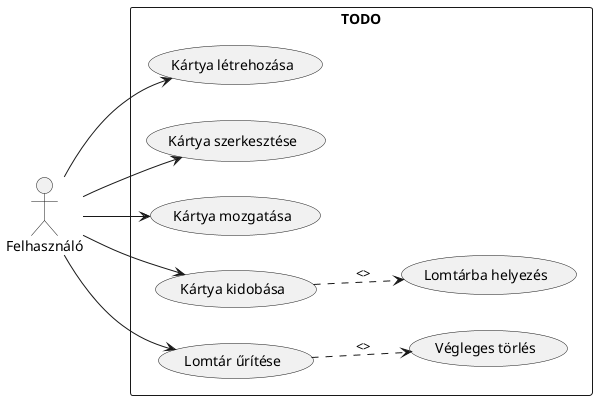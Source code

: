 @startuml
left to right direction
skinparam packageStyle rectangle

actor "Felhasználó" as a1

rectangle "TODO" {
    a1 --> (Kártya létrehozása)
    a1 --> (Kártya szerkesztése)
    a1 --> (Kártya mozgatása)
    a1 --> (Kártya kidobása)
    a1 --> (Lomtár űrítése)

    (Kártya kidobása) ..> (Lomtárba helyezés) : <>
    (Lomtár űrítése) ..> (Végleges törlés) : <>
}
@enduml
